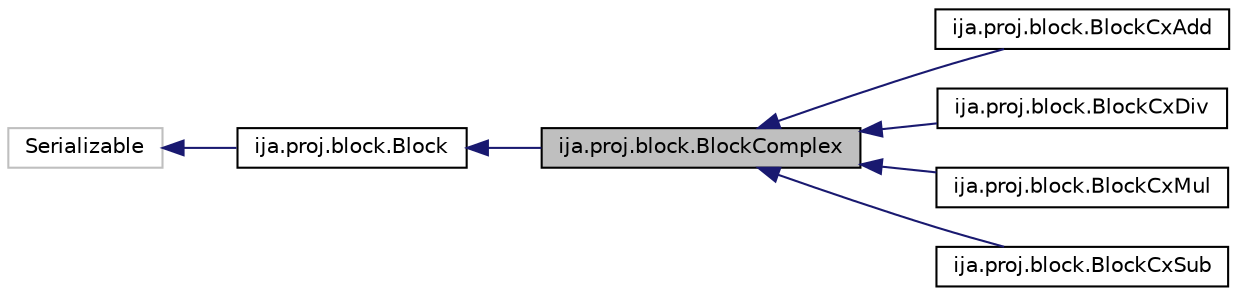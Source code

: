 digraph "ija.proj.block.BlockComplex"
{
  edge [fontname="Helvetica",fontsize="10",labelfontname="Helvetica",labelfontsize="10"];
  node [fontname="Helvetica",fontsize="10",shape=record];
  rankdir="LR";
  Node1 [label="ija.proj.block.BlockComplex",height=0.2,width=0.4,color="black", fillcolor="grey75", style="filled", fontcolor="black"];
  Node2 -> Node1 [dir="back",color="midnightblue",fontsize="10",style="solid",fontname="Helvetica"];
  Node2 [label="ija.proj.block.Block",height=0.2,width=0.4,color="black", fillcolor="white", style="filled",URL="$classija_1_1proj_1_1block_1_1Block.html",tooltip="The Block class is backend representation of block and contains its interface. This class is abstract..."];
  Node3 -> Node2 [dir="back",color="midnightblue",fontsize="10",style="solid",fontname="Helvetica"];
  Node3 [label="Serializable",height=0.2,width=0.4,color="grey75", fillcolor="white", style="filled"];
  Node1 -> Node4 [dir="back",color="midnightblue",fontsize="10",style="solid",fontname="Helvetica"];
  Node4 [label="ija.proj.block.BlockCxAdd",height=0.2,width=0.4,color="black", fillcolor="white", style="filled",URL="$classija_1_1proj_1_1block_1_1BlockCxAdd.html",tooltip="The BlockCxAdd class is Block adding two complex numbers. "];
  Node1 -> Node5 [dir="back",color="midnightblue",fontsize="10",style="solid",fontname="Helvetica"];
  Node5 [label="ija.proj.block.BlockCxDiv",height=0.2,width=0.4,color="black", fillcolor="white", style="filled",URL="$classija_1_1proj_1_1block_1_1BlockCxDiv.html",tooltip="The BlockCxDiv class is Block dividing two complex numbers. "];
  Node1 -> Node6 [dir="back",color="midnightblue",fontsize="10",style="solid",fontname="Helvetica"];
  Node6 [label="ija.proj.block.BlockCxMul",height=0.2,width=0.4,color="black", fillcolor="white", style="filled",URL="$classija_1_1proj_1_1block_1_1BlockCxMul.html"];
  Node1 -> Node7 [dir="back",color="midnightblue",fontsize="10",style="solid",fontname="Helvetica"];
  Node7 [label="ija.proj.block.BlockCxSub",height=0.2,width=0.4,color="black", fillcolor="white", style="filled",URL="$classija_1_1proj_1_1block_1_1BlockCxSub.html",tooltip="The BlockCxSub class is Block substracting two complex numbers. "];
}
